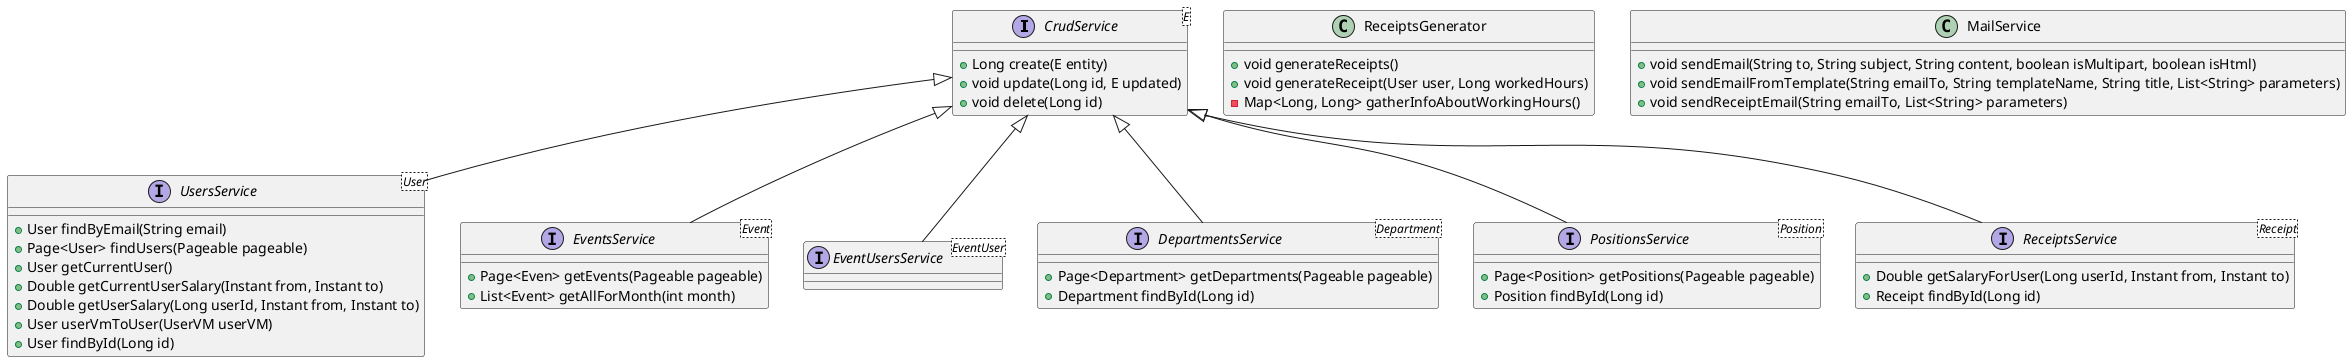 @startuml
    interface CrudService<E> {
        + Long create(E entity)
        + void update(Long id, E updated)
        + void delete(Long id)
    }

    interface UsersService<User> extends CrudService {
        + User findByEmail(String email)
        + Page<User> findUsers(Pageable pageable)
        + User getCurrentUser()
        + Double getCurrentUserSalary(Instant from, Instant to)
        + Double getUserSalary(Long userId, Instant from, Instant to)
        + User userVmToUser(UserVM userVM)
        + User findById(Long id)

    }

    interface EventsService<Event> extends CrudService {
        + Page<Even> getEvents(Pageable pageable)
        + List<Event> getAllForMonth(int month)
    }
    interface EventUsersService<EventUser> extends CrudService

    interface DepartmentsService<Department> extends CrudService {
        + Page<Department> getDepartments(Pageable pageable)
        + Department findById(Long id)
    }

    interface PositionsService<Position> extends CrudService {
        + Page<Position> getPositions(Pageable pageable)
        + Position findById(Long id)
    }

    interface ReceiptsService<Receipt> extends CrudService {
        + Double getSalaryForUser(Long userId, Instant from, Instant to)
        + Receipt findById(Long id)
    }

    class ReceiptsGenerator{
        + void generateReceipts()
        + void generateReceipt(User user, Long workedHours)
        - Map<Long, Long> gatherInfoAboutWorkingHours()
    }

    class MailService{
        + void sendEmail(String to, String subject, String content, boolean isMultipart, boolean isHtml)
        + void sendEmailFromTemplate(String emailTo, String templateName, String title, List<String> parameters)
        + void sendReceiptEmail(String emailTo, List<String> parameters)
    }

@enduml
